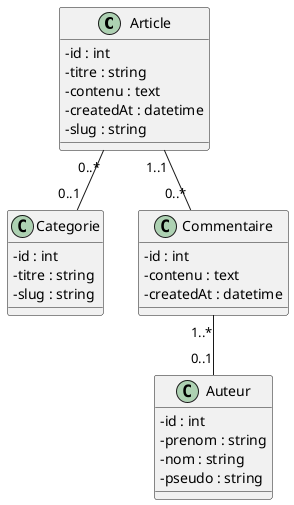 @startuml
'https://plantuml.com/
skinparam classAttributeIconSize 0

class Article {
    - id : int
    - titre : string
    - contenu : text
    - createdAt : datetime
    - slug : string
}

class Categorie {
    - id : int
    - titre : string
    - slug : string
}

class Commentaire {
    - id : int
    - contenu : text
    - createdAt : datetime
}

class Auteur {
    - id : int
    - prenom : string
    - nom : string
    - pseudo : string
}

Article"0..*"--"0..1"Categorie
Article"1..1"--"0..*"Commentaire
Commentaire"1..*"--"0..1"Auteur

@enduml